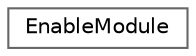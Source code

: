 digraph "Graphical Class Hierarchy"
{
 // LATEX_PDF_SIZE
  bgcolor="transparent";
  edge [fontname=Helvetica,fontsize=10,labelfontname=Helvetica,labelfontsize=10];
  node [fontname=Helvetica,fontsize=10,shape=box,height=0.2,width=0.4];
  rankdir="LR";
  Node0 [id="Node000000",label="EnableModule",height=0.2,width=0.4,color="grey40", fillcolor="white", style="filled",URL="$struct_enable_module.html",tooltip="Struct representing the enabled modules for logging."];
}
